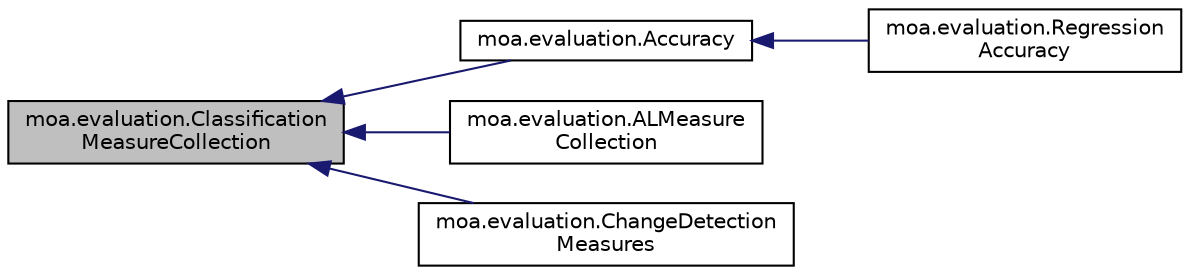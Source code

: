 digraph "moa.evaluation.ClassificationMeasureCollection"
{
 // LATEX_PDF_SIZE
  edge [fontname="Helvetica",fontsize="10",labelfontname="Helvetica",labelfontsize="10"];
  node [fontname="Helvetica",fontsize="10",shape=record];
  rankdir="LR";
  Node1 [label="moa.evaluation.Classification\lMeasureCollection",height=0.2,width=0.4,color="black", fillcolor="grey75", style="filled", fontcolor="black",tooltip=" "];
  Node1 -> Node2 [dir="back",color="midnightblue",fontsize="10",style="solid",fontname="Helvetica"];
  Node2 [label="moa.evaluation.Accuracy",height=0.2,width=0.4,color="black", fillcolor="white", style="filled",URL="$classmoa_1_1evaluation_1_1_accuracy.html",tooltip=" "];
  Node2 -> Node3 [dir="back",color="midnightblue",fontsize="10",style="solid",fontname="Helvetica"];
  Node3 [label="moa.evaluation.Regression\lAccuracy",height=0.2,width=0.4,color="black", fillcolor="white", style="filled",URL="$classmoa_1_1evaluation_1_1_regression_accuracy.html",tooltip=" "];
  Node1 -> Node4 [dir="back",color="midnightblue",fontsize="10",style="solid",fontname="Helvetica"];
  Node4 [label="moa.evaluation.ALMeasure\lCollection",height=0.2,width=0.4,color="black", fillcolor="white", style="filled",URL="$classmoa_1_1evaluation_1_1_a_l_measure_collection.html",tooltip=" "];
  Node1 -> Node5 [dir="back",color="midnightblue",fontsize="10",style="solid",fontname="Helvetica"];
  Node5 [label="moa.evaluation.ChangeDetection\lMeasures",height=0.2,width=0.4,color="black", fillcolor="white", style="filled",URL="$classmoa_1_1evaluation_1_1_change_detection_measures.html",tooltip=" "];
}
